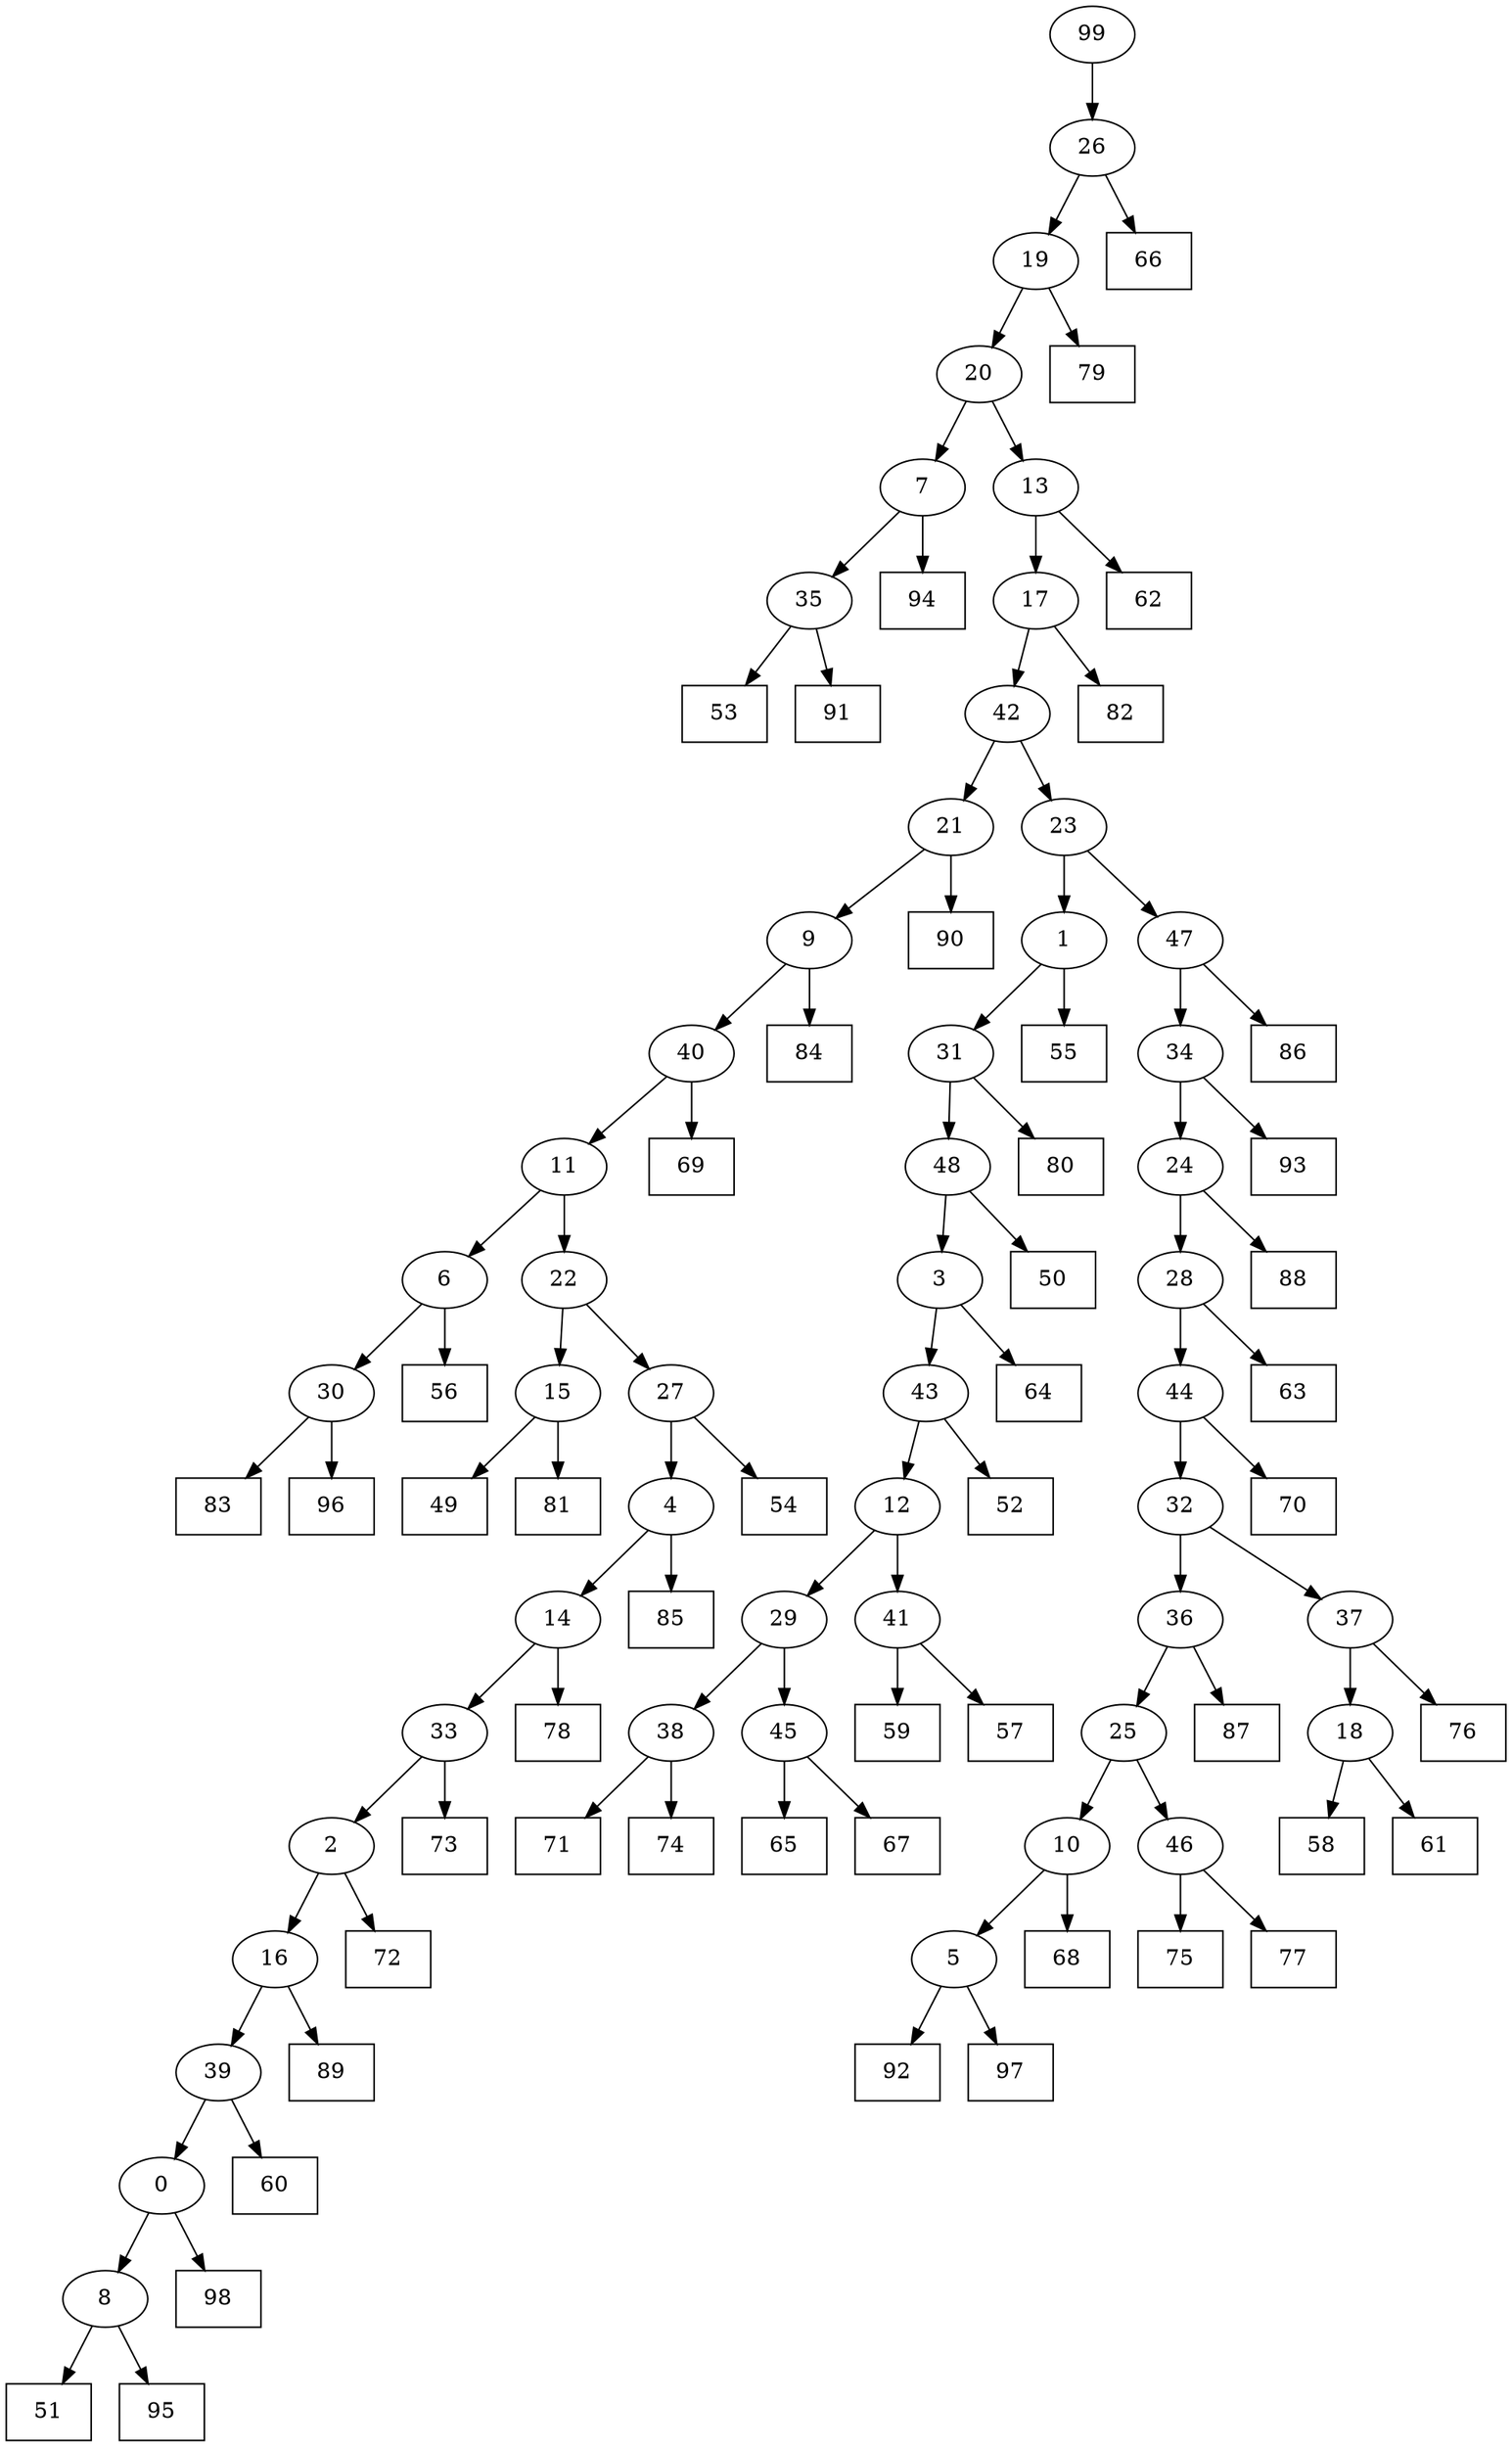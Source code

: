 digraph G {
0[label="0"];
1[label="1"];
2[label="2"];
3[label="3"];
4[label="4"];
5[label="5"];
6[label="6"];
7[label="7"];
8[label="8"];
9[label="9"];
10[label="10"];
11[label="11"];
12[label="12"];
13[label="13"];
14[label="14"];
15[label="15"];
16[label="16"];
17[label="17"];
18[label="18"];
19[label="19"];
20[label="20"];
21[label="21"];
22[label="22"];
23[label="23"];
24[label="24"];
25[label="25"];
26[label="26"];
27[label="27"];
28[label="28"];
29[label="29"];
30[label="30"];
31[label="31"];
32[label="32"];
33[label="33"];
34[label="34"];
35[label="35"];
36[label="36"];
37[label="37"];
38[label="38"];
39[label="39"];
40[label="40"];
41[label="41"];
42[label="42"];
43[label="43"];
44[label="44"];
45[label="45"];
46[label="46"];
47[label="47"];
48[label="48"];
49[shape=box,label="58"];
50[shape=box,label="75"];
51[shape=box,label="49"];
52[shape=box,label="66"];
53[shape=box,label="52"];
54[shape=box,label="98"];
55[shape=box,label="51"];
56[shape=box,label="82"];
57[shape=box,label="88"];
58[shape=box,label="70"];
59[shape=box,label="59"];
60[shape=box,label="80"];
61[shape=box,label="95"];
62[shape=box,label="54"];
63[shape=box,label="78"];
64[shape=box,label="77"];
65[shape=box,label="53"];
66[shape=box,label="79"];
67[shape=box,label="83"];
68[shape=box,label="91"];
69[shape=box,label="64"];
70[shape=box,label="92"];
71[shape=box,label="76"];
72[shape=box,label="84"];
73[shape=box,label="63"];
74[shape=box,label="69"];
75[shape=box,label="55"];
76[shape=box,label="56"];
77[shape=box,label="71"];
78[shape=box,label="65"];
79[shape=box,label="67"];
80[shape=box,label="81"];
81[shape=box,label="68"];
82[shape=box,label="72"];
83[shape=box,label="93"];
84[shape=box,label="74"];
85[shape=box,label="85"];
86[shape=box,label="73"];
87[shape=box,label="60"];
88[shape=box,label="90"];
89[shape=box,label="94"];
90[shape=box,label="61"];
91[shape=box,label="50"];
92[shape=box,label="57"];
93[shape=box,label="89"];
94[shape=box,label="87"];
95[shape=box,label="62"];
96[shape=box,label="86"];
97[shape=box,label="96"];
98[shape=box,label="97"];
99[label="99"];
47->96 ;
33->86 ;
4->85 ;
18->49 ;
37->71 ;
45->79 ;
27->62 ;
6->76 ;
11->22 ;
39->0 ;
0->54 ;
14->33 ;
24->57 ;
32->36 ;
36->94 ;
43->12 ;
6->30 ;
19->66 ;
28->73 ;
19->20 ;
14->63 ;
35->68 ;
10->81 ;
23->1 ;
1->75 ;
35->65 ;
33->2 ;
2->82 ;
11->6 ;
34->24 ;
13->95 ;
13->17 ;
44->32 ;
32->37 ;
7->89 ;
26->52 ;
21->88 ;
43->53 ;
25->10 ;
41->59 ;
4->14 ;
15->80 ;
46->64 ;
38->77 ;
12->29 ;
23->47 ;
22->15 ;
3->43 ;
8->61 ;
22->27 ;
27->4 ;
3->69 ;
46->50 ;
24->28 ;
29->45 ;
45->78 ;
12->41 ;
41->92 ;
48->91 ;
39->87 ;
16->93 ;
40->11 ;
2->16 ;
16->39 ;
17->56 ;
1->31 ;
31->60 ;
15->51 ;
44->58 ;
30->67 ;
42->23 ;
5->70 ;
20->7 ;
9->72 ;
99->26 ;
26->19 ;
48->3 ;
36->25 ;
25->46 ;
31->48 ;
37->18 ;
18->90 ;
7->35 ;
5->98 ;
40->74 ;
17->42 ;
42->21 ;
30->97 ;
21->9 ;
9->40 ;
20->13 ;
47->34 ;
34->83 ;
28->44 ;
0->8 ;
8->55 ;
10->5 ;
29->38 ;
38->84 ;
}
